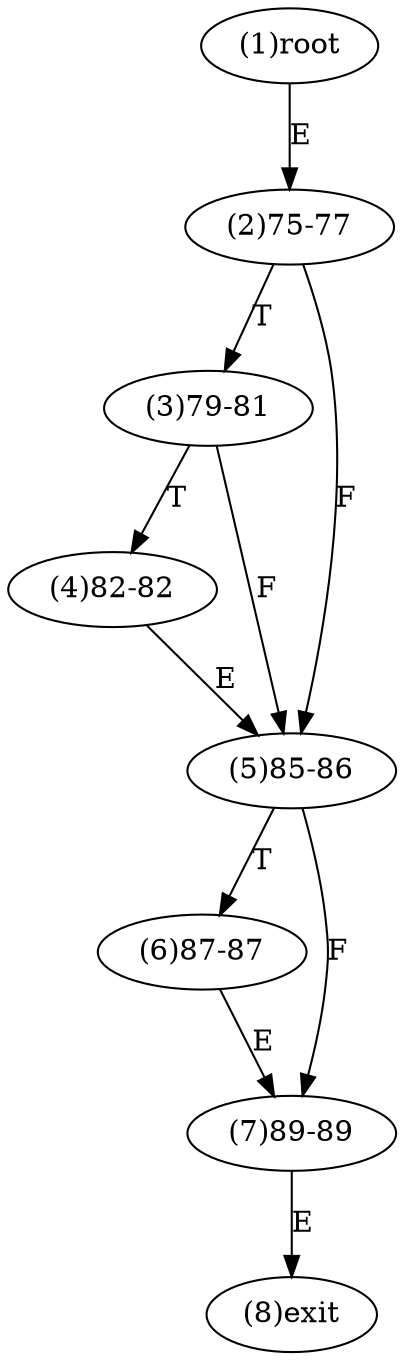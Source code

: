 digraph "" { 
1[ label="(1)root"];
2[ label="(2)75-77"];
3[ label="(3)79-81"];
4[ label="(4)82-82"];
5[ label="(5)85-86"];
6[ label="(6)87-87"];
7[ label="(7)89-89"];
8[ label="(8)exit"];
1->2[ label="E"];
2->5[ label="F"];
2->3[ label="T"];
3->5[ label="F"];
3->4[ label="T"];
4->5[ label="E"];
5->7[ label="F"];
5->6[ label="T"];
6->7[ label="E"];
7->8[ label="E"];
}